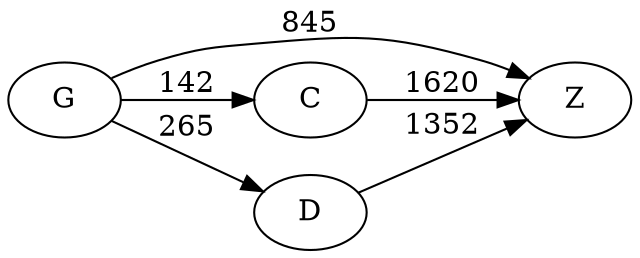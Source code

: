 digraph G {
	rankdir=LR size="8,5"
	G
	Z
	G -> Z [label=845]
	G
	C
	G -> C [label=142]
	G
	D
	G -> D [label=265]
	C
	Z
	C -> Z [label=1620]
	D
	Z
	D -> Z [label=1352]
}
